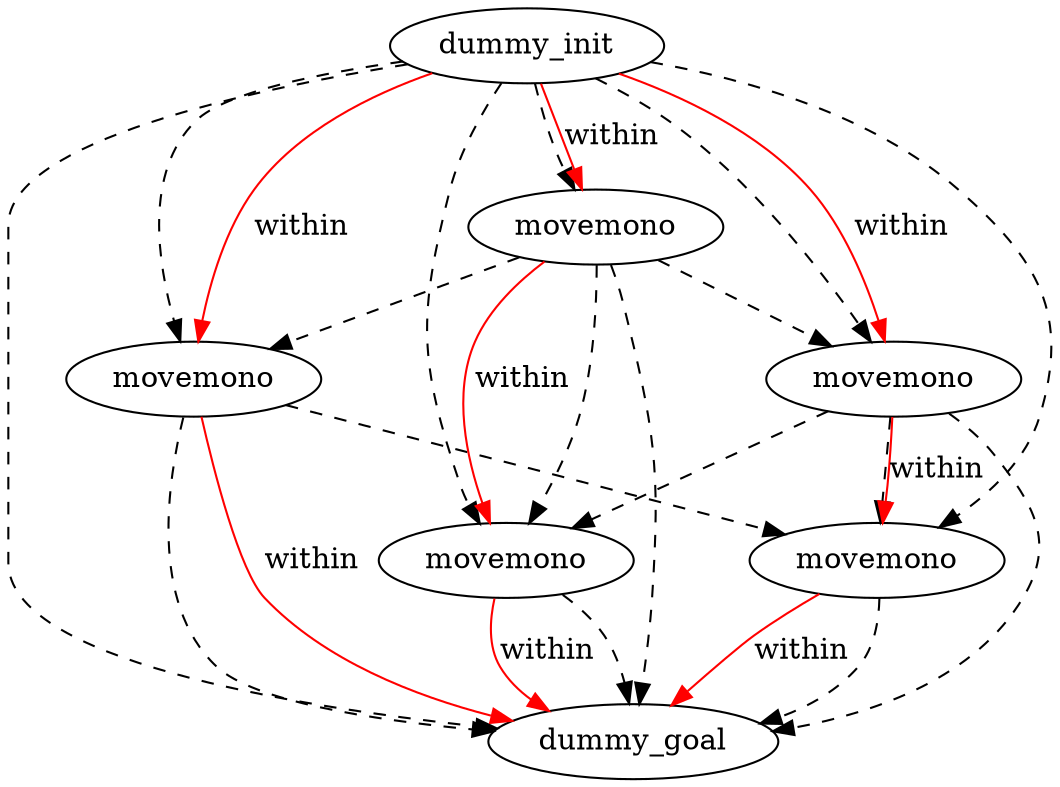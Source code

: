 digraph {
	"e38123d3-afae-9e1f-1cab-bacaa5af595c" [label=dummy_init]
	"28494437-4fb4-ec39-6890-bb0741123c7c" [label=dummy_goal]
	"8d1ff9c1-9012-7bad-c175-284e65f1c06f" [label=movemono]
	"5c0781f0-c381-9d0d-30c8-59ec05c8a92a" [label=movemono]
	"dbbed366-a6bf-39a8-8a94-2e27df3dd4cf" [label=movemono]
	"b67345af-fbdc-4d84-98d7-3c42fb94791d" [label=movemono]
	"5d0f0d77-a621-fce9-7f46-d995c6c34472" [label=movemono]
	"8d1ff9c1-9012-7bad-c175-284e65f1c06f" -> "b67345af-fbdc-4d84-98d7-3c42fb94791d" [color=black style=dashed]
	"e38123d3-afae-9e1f-1cab-bacaa5af595c" -> "8d1ff9c1-9012-7bad-c175-284e65f1c06f" [color=black style=dashed]
	"dbbed366-a6bf-39a8-8a94-2e27df3dd4cf" -> "8d1ff9c1-9012-7bad-c175-284e65f1c06f" [color=black style=dashed]
	"e38123d3-afae-9e1f-1cab-bacaa5af595c" -> "5c0781f0-c381-9d0d-30c8-59ec05c8a92a" [color=black style=dashed]
	"e38123d3-afae-9e1f-1cab-bacaa5af595c" -> "dbbed366-a6bf-39a8-8a94-2e27df3dd4cf" [color=black style=dashed]
	"5d0f0d77-a621-fce9-7f46-d995c6c34472" -> "28494437-4fb4-ec39-6890-bb0741123c7c" [color=black style=dashed]
	"e38123d3-afae-9e1f-1cab-bacaa5af595c" -> "b67345af-fbdc-4d84-98d7-3c42fb94791d" [color=black style=dashed]
	"dbbed366-a6bf-39a8-8a94-2e27df3dd4cf" -> "5c0781f0-c381-9d0d-30c8-59ec05c8a92a" [color=black style=dashed]
	"b67345af-fbdc-4d84-98d7-3c42fb94791d" -> "28494437-4fb4-ec39-6890-bb0741123c7c" [color=black style=dashed]
	"dbbed366-a6bf-39a8-8a94-2e27df3dd4cf" -> "5d0f0d77-a621-fce9-7f46-d995c6c34472" [color=black style=dashed]
	"e38123d3-afae-9e1f-1cab-bacaa5af595c" -> "28494437-4fb4-ec39-6890-bb0741123c7c" [color=black style=dashed]
	"5d0f0d77-a621-fce9-7f46-d995c6c34472" -> "5c0781f0-c381-9d0d-30c8-59ec05c8a92a" [color=black style=dashed]
	"5d0f0d77-a621-fce9-7f46-d995c6c34472" -> "b67345af-fbdc-4d84-98d7-3c42fb94791d" [color=black style=dashed]
	"5c0781f0-c381-9d0d-30c8-59ec05c8a92a" -> "28494437-4fb4-ec39-6890-bb0741123c7c" [color=black style=dashed]
	"dbbed366-a6bf-39a8-8a94-2e27df3dd4cf" -> "28494437-4fb4-ec39-6890-bb0741123c7c" [color=black style=dashed]
	"e38123d3-afae-9e1f-1cab-bacaa5af595c" -> "5d0f0d77-a621-fce9-7f46-d995c6c34472" [color=black style=dashed]
	"8d1ff9c1-9012-7bad-c175-284e65f1c06f" -> "28494437-4fb4-ec39-6890-bb0741123c7c" [color=black style=dashed]
	"b67345af-fbdc-4d84-98d7-3c42fb94791d" -> "28494437-4fb4-ec39-6890-bb0741123c7c" [label=within color=red]
	"5d0f0d77-a621-fce9-7f46-d995c6c34472" -> "b67345af-fbdc-4d84-98d7-3c42fb94791d" [label=within color=red]
	"e38123d3-afae-9e1f-1cab-bacaa5af595c" -> "5d0f0d77-a621-fce9-7f46-d995c6c34472" [label=within color=red]
	"e38123d3-afae-9e1f-1cab-bacaa5af595c" -> "8d1ff9c1-9012-7bad-c175-284e65f1c06f" [label=within color=red]
	"8d1ff9c1-9012-7bad-c175-284e65f1c06f" -> "28494437-4fb4-ec39-6890-bb0741123c7c" [label=within color=red]
	"e38123d3-afae-9e1f-1cab-bacaa5af595c" -> "dbbed366-a6bf-39a8-8a94-2e27df3dd4cf" [label=within color=red]
	"5c0781f0-c381-9d0d-30c8-59ec05c8a92a" -> "28494437-4fb4-ec39-6890-bb0741123c7c" [label=within color=red]
	"dbbed366-a6bf-39a8-8a94-2e27df3dd4cf" -> "5c0781f0-c381-9d0d-30c8-59ec05c8a92a" [label=within color=red]
}
